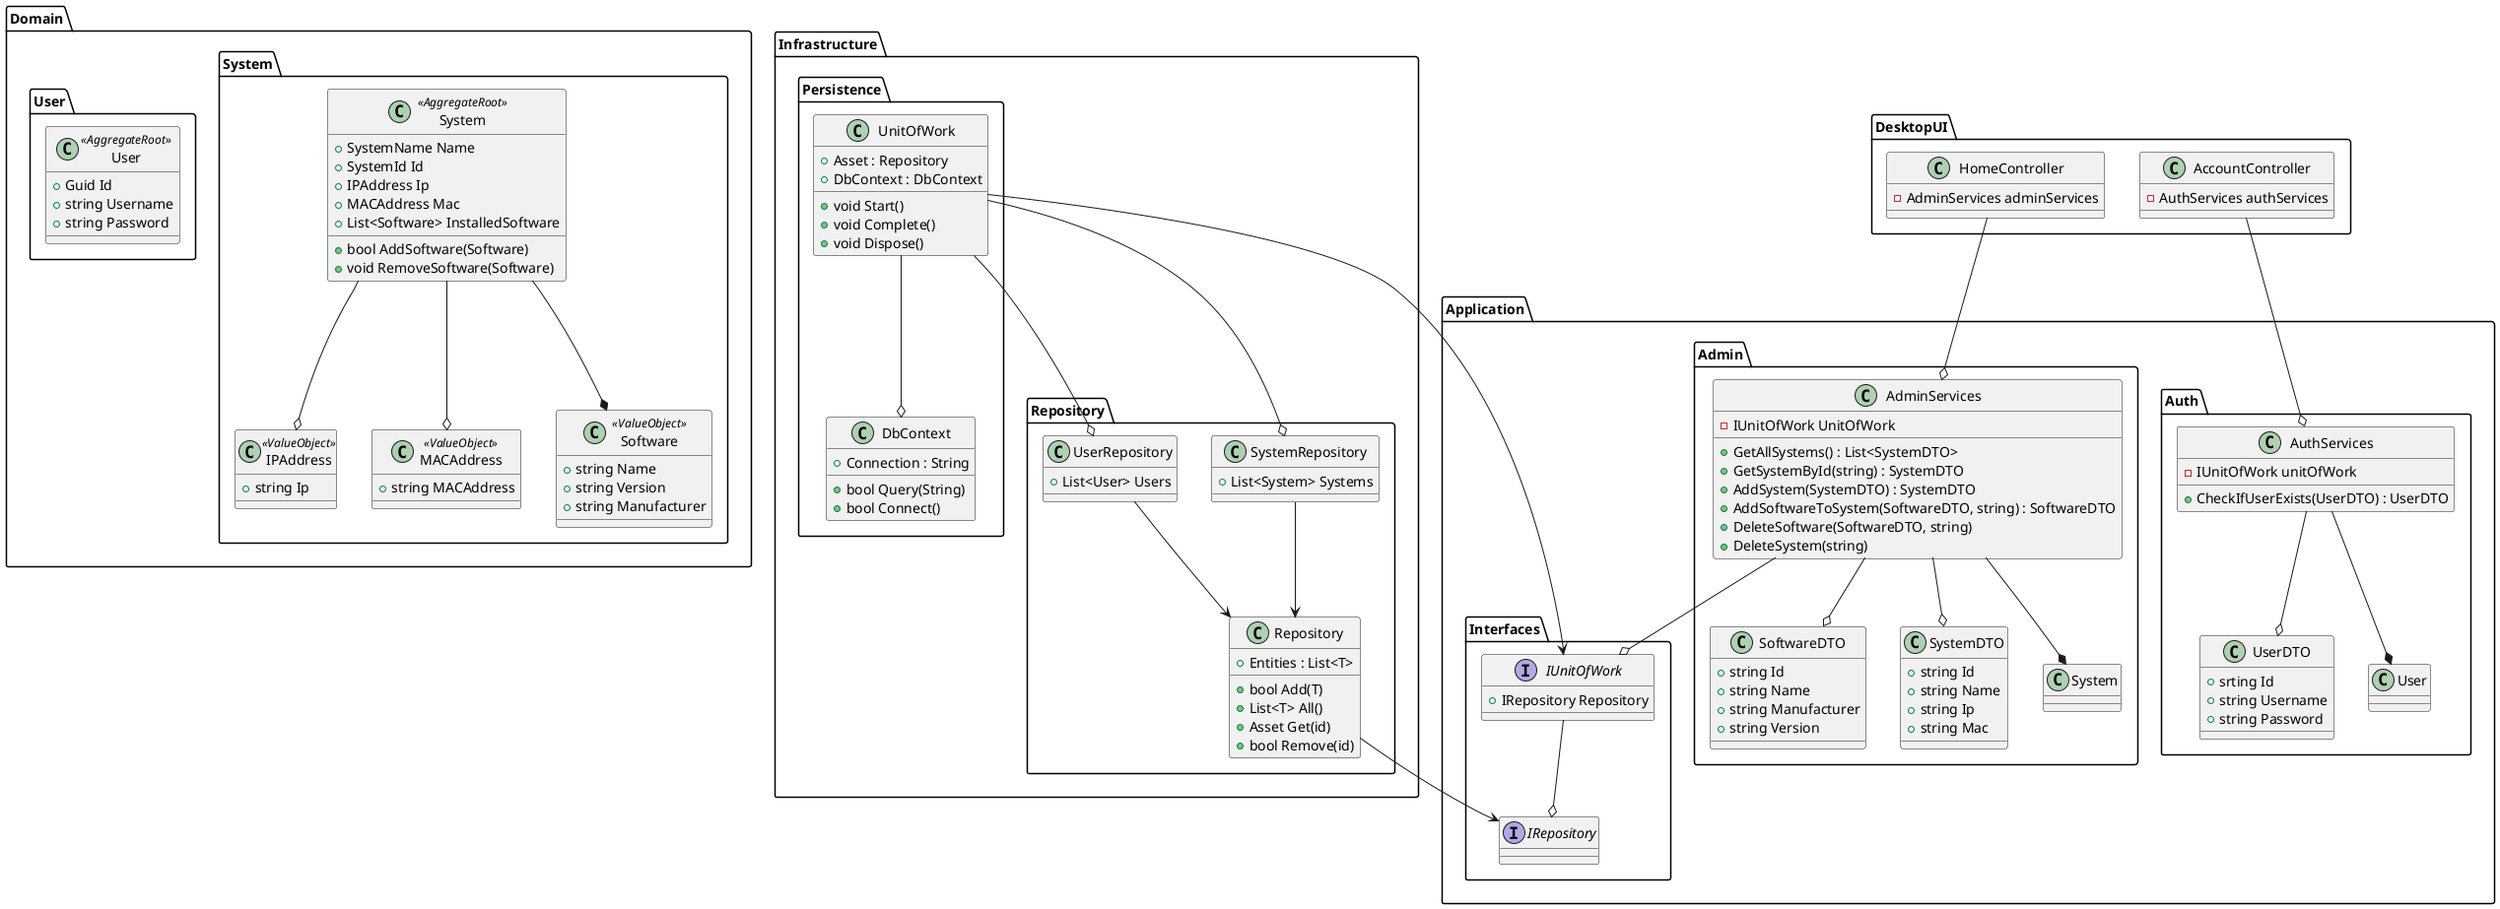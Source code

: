 @startuml

package Domain {

    package System {

        System --o IPAddress
        System --o MACAddress
        System --* Software

        class System <<AggregateRoot>> {
            + SystemName Name
            + SystemId Id
            + IPAddress Ip
            + MACAddress Mac
            + List<Software> InstalledSoftware
            + bool AddSoftware(Software)
            + void RemoveSoftware(Software)
        }

        class IPAddress <<ValueObject>> {
            + string Ip
        }

        class MACAddress <<ValueObject>> {
            + string MACAddress
        }

        class Software <<ValueObject>> {
            + string Name
            + string Version
            + string Manufacturer
        }

    }

    package User {

        class User <<AggregateRoot>> {
            + Guid Id
            + string Username
            + string Password
        }

    }

}

package Application {

     package Auth {

        AuthServices --o UserDTO
        AuthServices --* User
        
        class AuthServices {
            - IUnitOfWork unitOfWork
            + CheckIfUserExists(UserDTO) : UserDTO
        }

        class UserDTO {
            + srting Id
            + string Username
            + string Password
        }

    }

    package Interfaces {

        IUnitOfWork --o IRepository

        interface IUnitOfWork {
            + IRepository Repository
        }

        interface IRepository {

        }

    }

    package Admin {

        AdminServices --o SoftwareDTO
        AdminServices --o SystemDTO
        AdminServices --o IUnitOfWork
        AdminServices --* System

        class AdminServices {
            - IUnitOfWork UnitOfWork
            + GetAllSystems() : List<SystemDTO>
            + GetSystemById(string) : SystemDTO
            + AddSystem(SystemDTO) : SystemDTO
            + AddSoftwareToSystem(SoftwareDTO, string) : SoftwareDTO
            + DeleteSoftware(SoftwareDTO, string)
            + DeleteSystem(string)
        }

        class SoftwareDTO {
            + string Id
            + string Name
            + string Manufacturer
            + string Version
        }

        class SystemDTO {
            + string Id
            + string Name
            + string Ip
            + string Mac
        }

    }

}

package DesktopUI {

    HomeController --o AdminServices

    class HomeController {
        - AdminServices adminServices
    }

    AccountController --o AuthServices

    class AccountController {
        - AuthServices authServices
    }

}

package Infrastructure {

    package Repository {

        SystemRepository --> Repository
        UserRepository --> Repository

        class SystemRepository {
            + List<System> Systems
        }

        class UserRepository {
            + List<User> Users
        }

        Repository --> IRepository

        class Repository {
            + Entities : List<T>
            + bool Add(T)
            + List<T> All()
            + Asset Get(id)
            + bool Remove(id)
        }

    }

    package Persistence {

        UnitOfWork --o DbContext
        UnitOfWork --o SystemRepository
        UnitOfWork --o UserRepository
        UnitOfWork --> IUnitOfWork

        class UnitOfWork {
            + Asset : Repository
            + DbContext : DbContext
            + void Start()
            + void Complete()
            + void Dispose()
        }

        class DbContext {
            + Connection : String
            + bool Query(String)
            + bool Connect()
        }

    }

}
@enduml